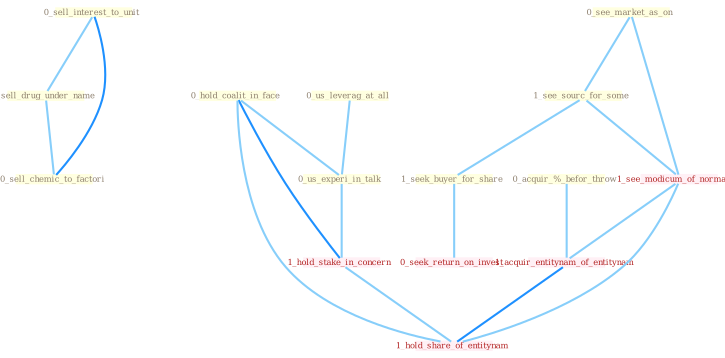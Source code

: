 Graph G{ 
    node
    [shape=polygon,style=filled,width=.5,height=.06,color="#BDFCC9",fixedsize=true,fontsize=4,
    fontcolor="#2f4f4f"];
    {node
    [color="#ffffe0", fontcolor="#8b7d6b"] "0_sell_interest_to_unit " "0_sell_drug_under_name " "0_hold_coalit_in_face " "0_see_market_as_on " "1_see_sourc_for_some " "0_sell_chemic_to_factori " "1_seek_buyer_for_share " "0_us_leverag_at_all " "0_us_experi_in_talk " "0_acquir_%_befor_throw "}
{node [color="#fff0f5", fontcolor="#b22222"] "1_hold_stake_in_concern " "0_seek_return_on_invest " "1_see_modicum_of_normalci " "1_acquir_entitynam_of_entitynam " "1_hold_share_of_entitynam "}
edge [color="#B0E2FF"];

	"0_sell_interest_to_unit " -- "0_sell_drug_under_name " [w="1", color="#87cefa" ];
	"0_sell_interest_to_unit " -- "0_sell_chemic_to_factori " [w="2", color="#1e90ff" , len=0.8];
	"0_sell_drug_under_name " -- "0_sell_chemic_to_factori " [w="1", color="#87cefa" ];
	"0_hold_coalit_in_face " -- "0_us_experi_in_talk " [w="1", color="#87cefa" ];
	"0_hold_coalit_in_face " -- "1_hold_stake_in_concern " [w="2", color="#1e90ff" , len=0.8];
	"0_hold_coalit_in_face " -- "1_hold_share_of_entitynam " [w="1", color="#87cefa" ];
	"0_see_market_as_on " -- "1_see_sourc_for_some " [w="1", color="#87cefa" ];
	"0_see_market_as_on " -- "1_see_modicum_of_normalci " [w="1", color="#87cefa" ];
	"1_see_sourc_for_some " -- "1_seek_buyer_for_share " [w="1", color="#87cefa" ];
	"1_see_sourc_for_some " -- "1_see_modicum_of_normalci " [w="1", color="#87cefa" ];
	"1_seek_buyer_for_share " -- "0_seek_return_on_invest " [w="1", color="#87cefa" ];
	"0_us_leverag_at_all " -- "0_us_experi_in_talk " [w="1", color="#87cefa" ];
	"0_us_experi_in_talk " -- "1_hold_stake_in_concern " [w="1", color="#87cefa" ];
	"0_acquir_%_befor_throw " -- "1_acquir_entitynam_of_entitynam " [w="1", color="#87cefa" ];
	"1_hold_stake_in_concern " -- "1_hold_share_of_entitynam " [w="1", color="#87cefa" ];
	"1_see_modicum_of_normalci " -- "1_acquir_entitynam_of_entitynam " [w="1", color="#87cefa" ];
	"1_see_modicum_of_normalci " -- "1_hold_share_of_entitynam " [w="1", color="#87cefa" ];
	"1_acquir_entitynam_of_entitynam " -- "1_hold_share_of_entitynam " [w="2", color="#1e90ff" , len=0.8];
}
